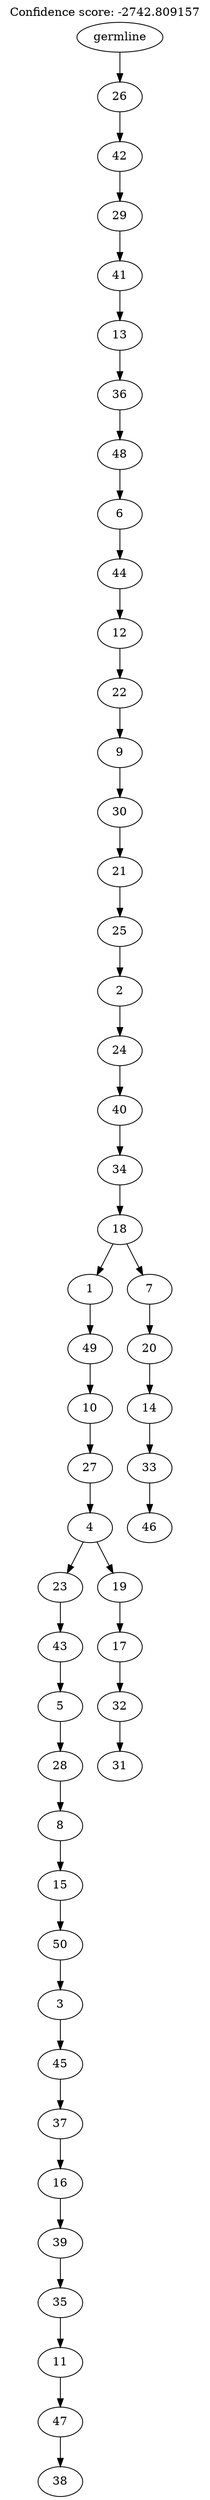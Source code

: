 digraph g {
	"49" -> "50";
	"50" [label="38"];
	"48" -> "49";
	"49" [label="47"];
	"47" -> "48";
	"48" [label="11"];
	"46" -> "47";
	"47" [label="35"];
	"45" -> "46";
	"46" [label="39"];
	"44" -> "45";
	"45" [label="16"];
	"43" -> "44";
	"44" [label="37"];
	"42" -> "43";
	"43" [label="45"];
	"41" -> "42";
	"42" [label="3"];
	"40" -> "41";
	"41" [label="50"];
	"39" -> "40";
	"40" [label="15"];
	"38" -> "39";
	"39" [label="8"];
	"37" -> "38";
	"38" [label="28"];
	"36" -> "37";
	"37" [label="5"];
	"35" -> "36";
	"36" [label="43"];
	"33" -> "34";
	"34" [label="31"];
	"32" -> "33";
	"33" [label="32"];
	"31" -> "32";
	"32" [label="17"];
	"30" -> "31";
	"31" [label="19"];
	"30" -> "35";
	"35" [label="23"];
	"29" -> "30";
	"30" [label="4"];
	"28" -> "29";
	"29" [label="27"];
	"27" -> "28";
	"28" [label="10"];
	"26" -> "27";
	"27" [label="49"];
	"24" -> "25";
	"25" [label="46"];
	"23" -> "24";
	"24" [label="33"];
	"22" -> "23";
	"23" [label="14"];
	"21" -> "22";
	"22" [label="20"];
	"20" -> "21";
	"21" [label="7"];
	"20" -> "26";
	"26" [label="1"];
	"19" -> "20";
	"20" [label="18"];
	"18" -> "19";
	"19" [label="34"];
	"17" -> "18";
	"18" [label="40"];
	"16" -> "17";
	"17" [label="24"];
	"15" -> "16";
	"16" [label="2"];
	"14" -> "15";
	"15" [label="25"];
	"13" -> "14";
	"14" [label="21"];
	"12" -> "13";
	"13" [label="30"];
	"11" -> "12";
	"12" [label="9"];
	"10" -> "11";
	"11" [label="22"];
	"9" -> "10";
	"10" [label="12"];
	"8" -> "9";
	"9" [label="44"];
	"7" -> "8";
	"8" [label="6"];
	"6" -> "7";
	"7" [label="48"];
	"5" -> "6";
	"6" [label="36"];
	"4" -> "5";
	"5" [label="13"];
	"3" -> "4";
	"4" [label="41"];
	"2" -> "3";
	"3" [label="29"];
	"1" -> "2";
	"2" [label="42"];
	"0" -> "1";
	"1" [label="26"];
	"0" [label="germline"];
	labelloc="t";
	label="Confidence score: -2742.809157";
}
